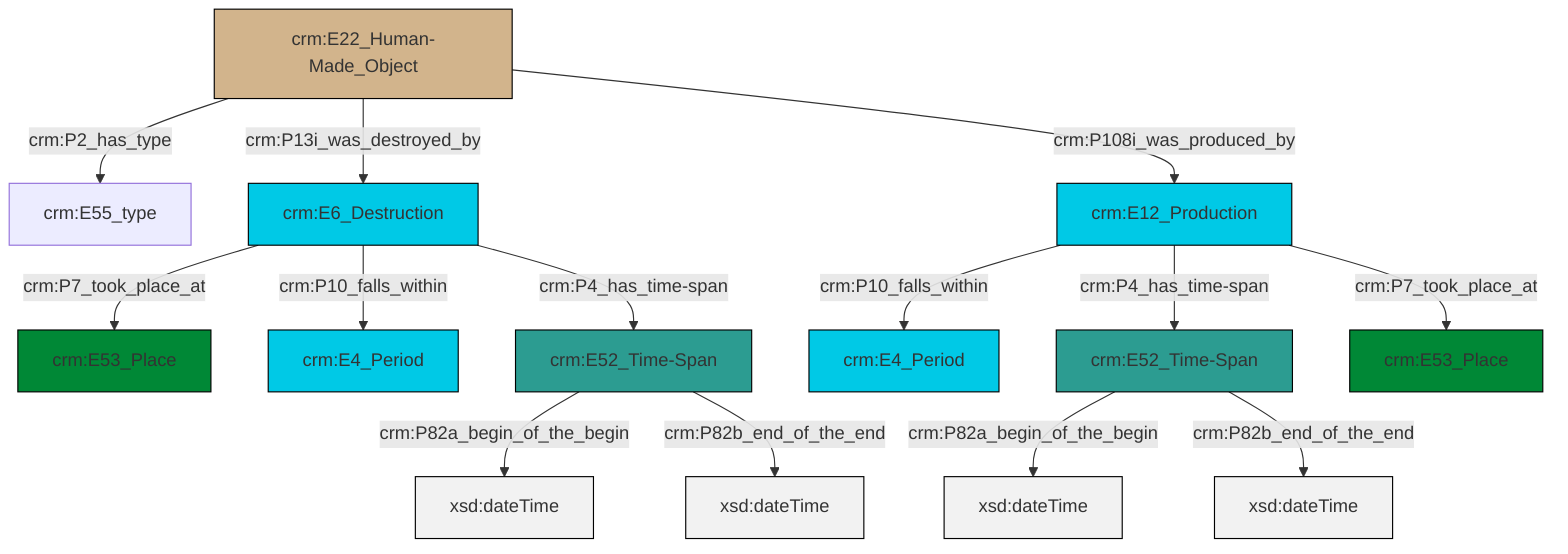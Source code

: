 graph TD
classDef Literal fill:#f2f2f2,stroke:#000000;
classDef CRM_Entity fill:#FFFFFF,stroke:#000000;
classDef Temporal_Entity fill:#00C9E6, stroke:#000000;
classDef Type fill:#E18312, stroke:#000000;
classDef Time-Span fill:#2C9C91, stroke:#000000;
classDef Appellation fill:#FFEB7F, stroke:#000000;
classDef Place fill:#008836, stroke:#000000;
classDef Persistent_Item fill:#B266B2, stroke:#000000;
classDef Conceptual_Object fill:#FFD700, stroke:#000000;
classDef Physical_Thing fill:#D2B48C, stroke:#000000;
classDef Actor fill:#f58aad, stroke:#000000;
classDef PC_Classes fill:#4ce600, stroke:#000000;
classDef Multi fill:#cccccc,stroke:#000000;

2["crm:E52_Time-Span"]:::Time-Span -->|crm:P82a_begin_of_the_begin| 3[xsd:dateTime]:::Literal
0["crm:E12_Production"]:::Temporal_Entity -->|crm:P10_falls_within| 4["crm:E4_Period"]:::Temporal_Entity
9["crm:E6_Destruction"]:::Temporal_Entity -->|crm:P7_took_place_at| 5["crm:E53_Place"]:::Place
0["crm:E12_Production"]:::Temporal_Entity -->|crm:P4_has_time-span| 10["crm:E52_Time-Span"]:::Time-Span
10["crm:E52_Time-Span"]:::Time-Span -->|crm:P82a_begin_of_the_begin| 13[xsd:dateTime]:::Literal
2["crm:E52_Time-Span"]:::Time-Span -->|crm:P82b_end_of_the_end| 17[xsd:dateTime]:::Literal
9["crm:E6_Destruction"]:::Temporal_Entity -->|crm:P10_falls_within| 11["crm:E4_Period"]:::Temporal_Entity
9["crm:E6_Destruction"]:::Temporal_Entity -->|crm:P4_has_time-span| 2["crm:E52_Time-Span"]:::Time-Span
10["crm:E52_Time-Span"]:::Time-Span -->|crm:P82b_end_of_the_end| 22[xsd:dateTime]:::Literal
14["crm:E22_Human-Made_Object"]:::Physical_Thing -->|crm:P2_has_type| 7["crm:E55_type"]:::Default
0["crm:E12_Production"]:::Temporal_Entity -->|crm:P7_took_place_at| 18["crm:E53_Place"]:::Place
14["crm:E22_Human-Made_Object"]:::Physical_Thing -->|crm:P13i_was_destroyed_by| 9["crm:E6_Destruction"]:::Temporal_Entity
14["crm:E22_Human-Made_Object"]:::Physical_Thing -->|crm:P108i_was_produced_by| 0["crm:E12_Production"]:::Temporal_Entity